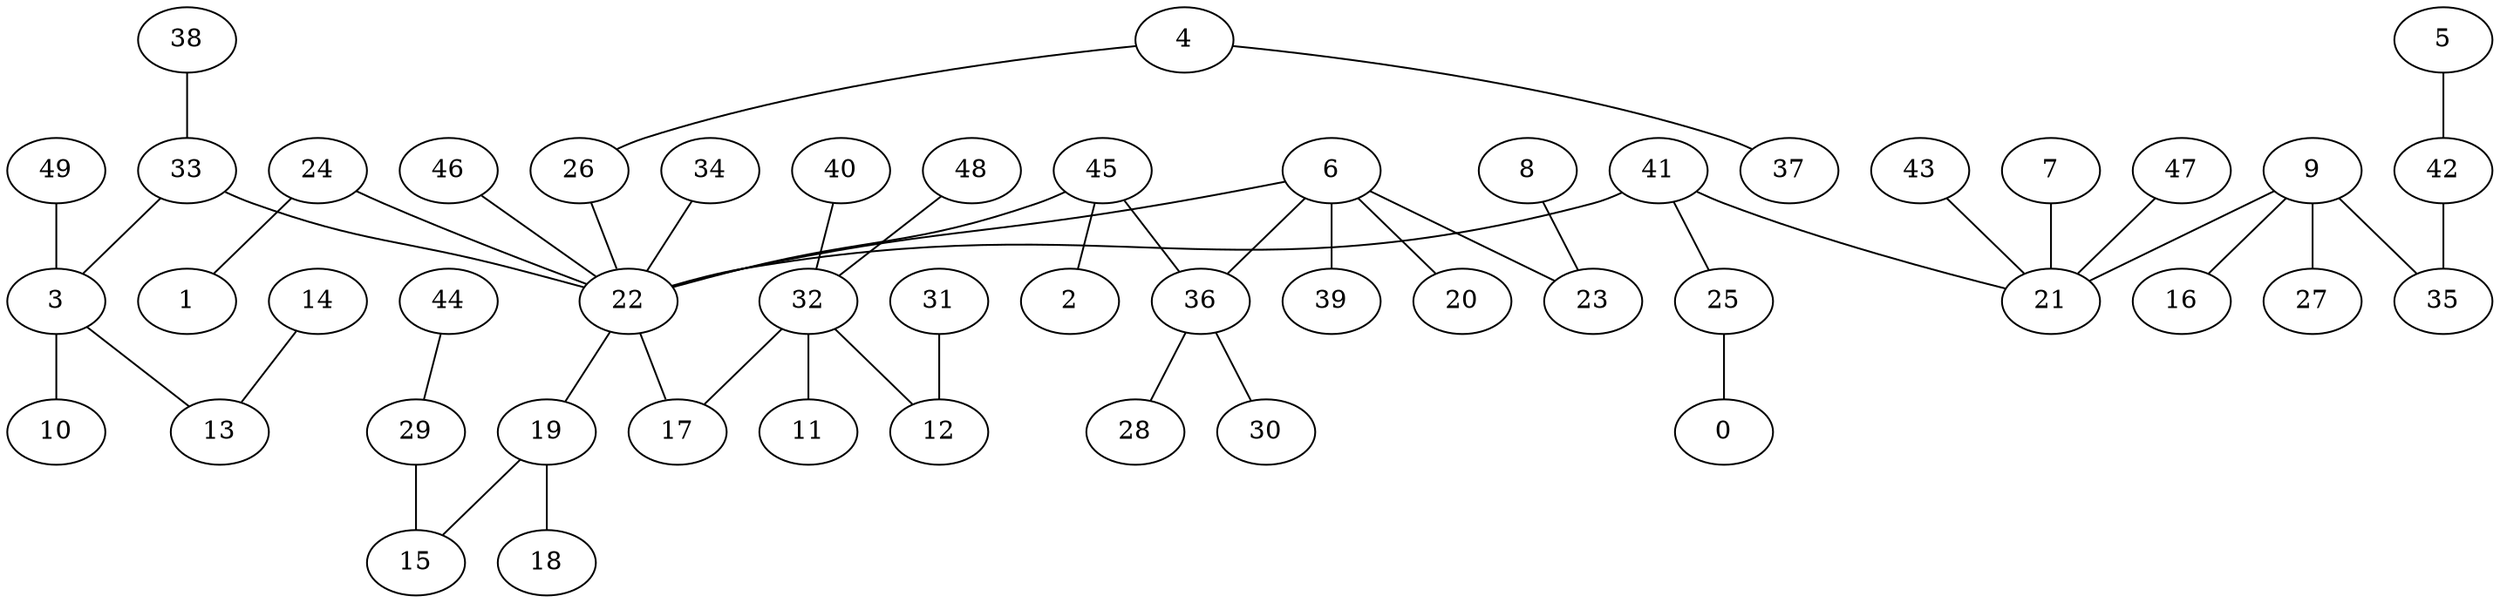 digraph GG_graph {

subgraph G_graph {
edge [color = black]
"8" -> "23" [dir = none]
"38" -> "33" [dir = none]
"5" -> "42" [dir = none]
"46" -> "22" [dir = none]
"43" -> "21" [dir = none]
"29" -> "15" [dir = none]
"48" -> "32" [dir = none]
"9" -> "16" [dir = none]
"9" -> "27" [dir = none]
"9" -> "35" [dir = none]
"9" -> "21" [dir = none]
"22" -> "17" [dir = none]
"22" -> "19" [dir = none]
"40" -> "32" [dir = none]
"19" -> "15" [dir = none]
"19" -> "18" [dir = none]
"26" -> "22" [dir = none]
"32" -> "11" [dir = none]
"32" -> "12" [dir = none]
"32" -> "17" [dir = none]
"25" -> "0" [dir = none]
"41" -> "25" [dir = none]
"41" -> "21" [dir = none]
"41" -> "22" [dir = none]
"7" -> "21" [dir = none]
"33" -> "22" [dir = none]
"33" -> "3" [dir = none]
"47" -> "21" [dir = none]
"36" -> "30" [dir = none]
"36" -> "28" [dir = none]
"14" -> "13" [dir = none]
"34" -> "22" [dir = none]
"42" -> "35" [dir = none]
"49" -> "3" [dir = none]
"44" -> "29" [dir = none]
"4" -> "37" [dir = none]
"4" -> "26" [dir = none]
"24" -> "1" [dir = none]
"24" -> "22" [dir = none]
"31" -> "12" [dir = none]
"6" -> "39" [dir = none]
"6" -> "20" [dir = none]
"6" -> "23" [dir = none]
"6" -> "36" [dir = none]
"6" -> "22" [dir = none]
"3" -> "13" [dir = none]
"3" -> "10" [dir = none]
"45" -> "2" [dir = none]
"45" -> "36" [dir = none]
"45" -> "22" [dir = none]
}

}
